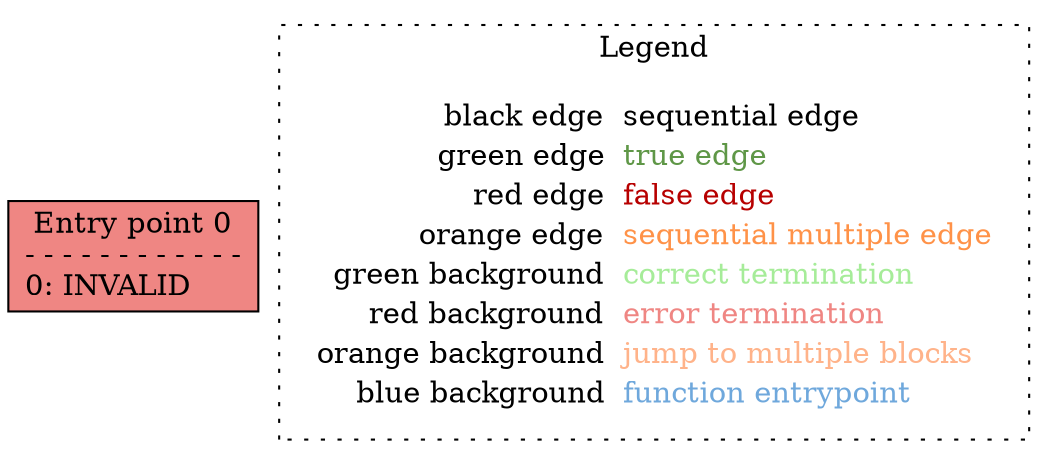 digraph CFG {
	rankdir=TB;
	0 [label="Entry point 0\n- - - - - - - - - - - -\n0: INVALID\l", shape=box, style=filled, fillcolor="#EF8683"];
	subgraph cluster_legend {
		label="Legend";
		style=dotted;
		node [shape=plaintext];
		"legend" [label=<<table border="0" cellpadding="2" cellspacing="0" cellborder="0">
			<tr><td align="right">black edge&nbsp;</td><td align="left"><font color="#000000">sequential edge</font></td></tr>
			<tr><td align="right">green edge&nbsp;</td><td align="left"><font color="#5F9747">true edge</font></td></tr>
			<tr><td align="right">red edge&nbsp;</td><td align="left"><font color="#B70000">false edge</font></td></tr>
			<tr><td align="right">orange edge&nbsp;</td><td align="left"><font color="#FF9248">sequential multiple edge</font></td></tr>
			<tr><td align="right">green background&nbsp;</td><td align="left"><font color="#A6EC99">correct termination</font></td></tr>
			<tr><td align="right">red background&nbsp;</td><td align="left"><font color="#EF8683">error termination</font></td></tr>
			<tr><td align="right">orange background&nbsp;</td><td align="left"><font color="#FFB38A">jump to multiple blocks</font></td></tr>
			<tr><td align="right">blue background&nbsp;</td><td align="left"><font color="#6FA8DC">function entrypoint</font></td></tr>
		</table>>];
	}
}
